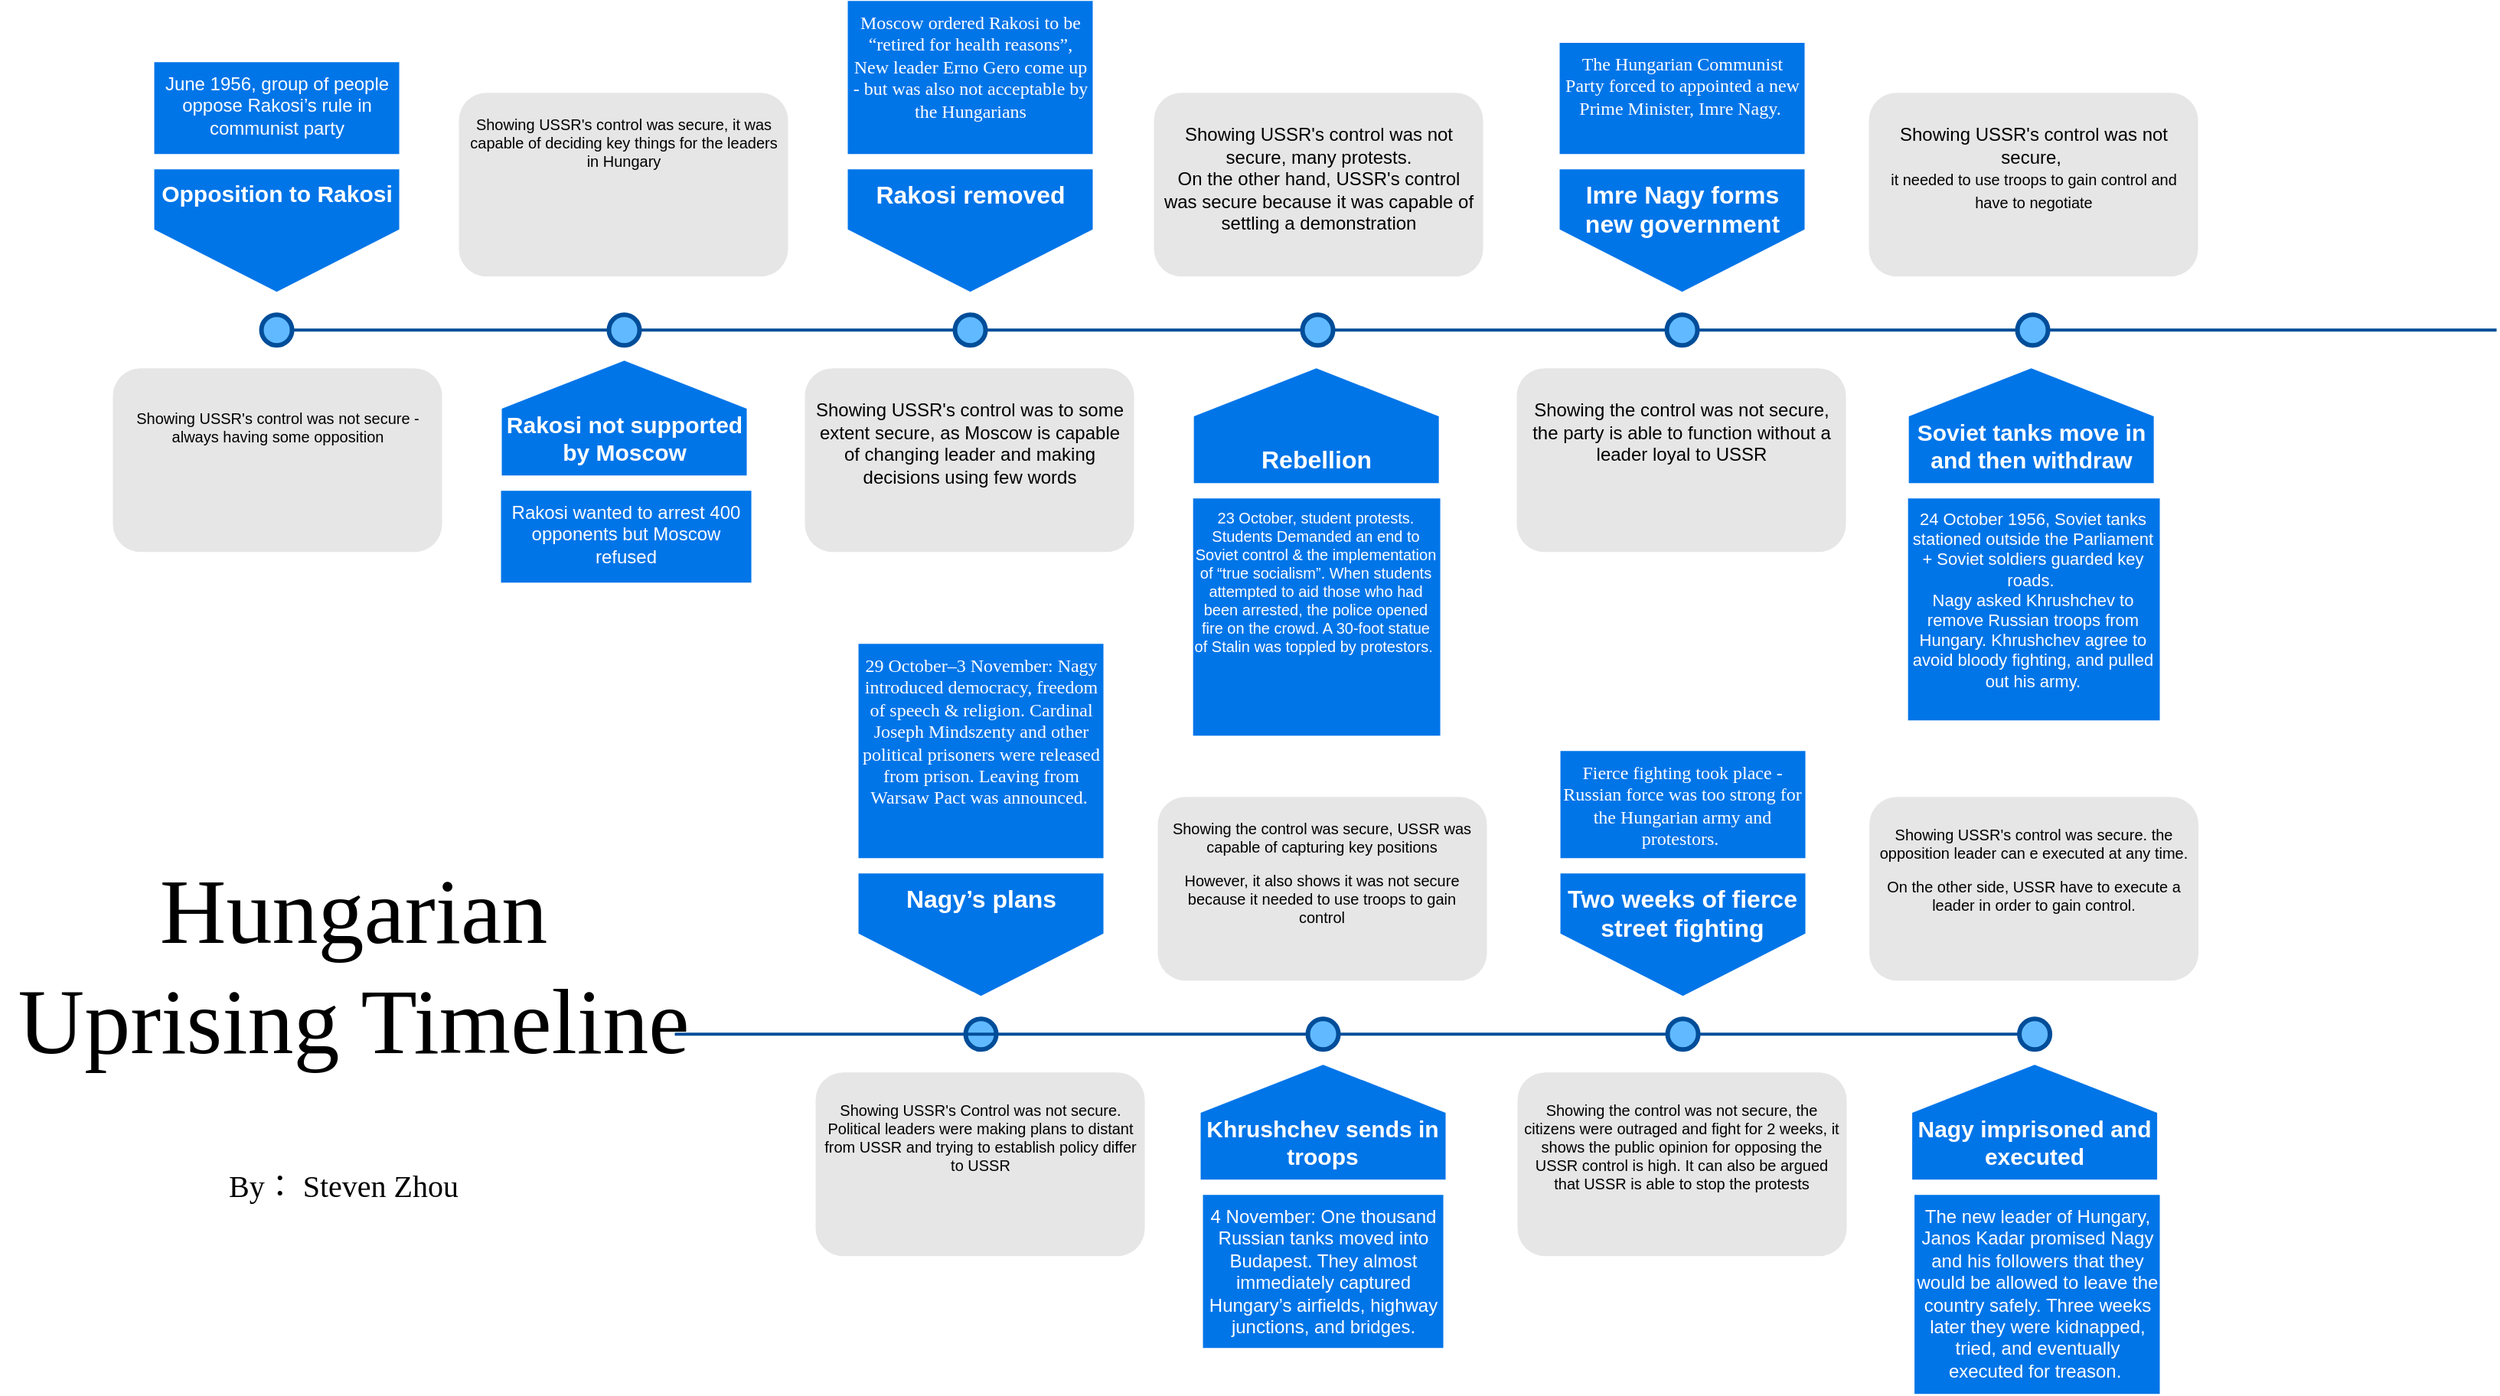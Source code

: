 <mxfile version="12.7.1" type="github">
  <diagram name="Page-1" id="82e54ff1-d628-8f03-85c4-9753963a91cd">
    <mxGraphModel dx="1774" dy="1056" grid="1" gridSize="10" guides="1" tooltips="1" connect="1" arrows="1" fold="1" page="1" pageScale="1" pageWidth="1654" pageHeight="1169" background="#ffffff" math="0" shadow="0">
      <root>
        <mxCell id="0" />
        <mxCell id="1" parent="0" />
        <mxCell id="4ec97bd9e5d20128-1" value="" style="line;strokeWidth=2;html=1;fillColor=none;fontSize=28;fontColor=#004D99;strokeColor=#004D99;" parent="1" vertex="1">
          <mxGeometry x="190" y="342.62" width="1447.77" height="10" as="geometry" />
        </mxCell>
        <mxCell id="4ec97bd9e5d20128-5" value="&lt;font style=&quot;font-size: 15px&quot;&gt;&lt;b&gt;Opposition to Rakosi&lt;/b&gt;&lt;/font&gt;" style="shape=offPageConnector;whiteSpace=wrap;html=1;fillColor=#0075E8;fontSize=15;fontColor=#FFFFFF;size=0.509;verticalAlign=top;strokeColor=none;" parent="1" vertex="1">
          <mxGeometry x="107.77" y="242.62" width="160" height="80" as="geometry" />
        </mxCell>
        <mxCell id="4ec97bd9e5d20128-7" value="&lt;b&gt;Rakosi not supported by Moscow&lt;/b&gt;" style="shape=offPageConnector;whiteSpace=wrap;html=1;fillColor=#0075E8;fontSize=15;fontColor=#FFFFFF;size=0.418;flipV=1;verticalAlign=bottom;strokeColor=none;spacingBottom=4;" parent="1" vertex="1">
          <mxGeometry x="334.77" y="367.62" width="160" height="75" as="geometry" />
        </mxCell>
        <mxCell id="4ec97bd9e5d20128-9" value="" style="ellipse;whiteSpace=wrap;html=1;fillColor=#61BAFF;fontSize=28;fontColor=#004D99;strokeWidth=3;strokeColor=#004D99;" parent="1" vertex="1">
          <mxGeometry x="177.77" y="337.62" width="20" height="20" as="geometry" />
        </mxCell>
        <mxCell id="4ec97bd9e5d20128-10" value="" style="ellipse;whiteSpace=wrap;html=1;fillColor=#61BAFF;fontSize=28;fontColor=#004D99;strokeWidth=3;strokeColor=#004D99;" parent="1" vertex="1">
          <mxGeometry x="404.77" y="337.62" width="20" height="20" as="geometry" />
        </mxCell>
        <mxCell id="4ec97bd9e5d20128-11" value="" style="ellipse;whiteSpace=wrap;html=1;fillColor=#61BAFF;fontSize=28;fontColor=#004D99;strokeWidth=3;strokeColor=#004D99;" parent="1" vertex="1">
          <mxGeometry x="630.77" y="337.62" width="20" height="20" as="geometry" />
        </mxCell>
        <mxCell id="4ec97bd9e5d20128-13" value="" style="ellipse;whiteSpace=wrap;html=1;fillColor=#61BAFF;fontSize=28;fontColor=#004D99;strokeWidth=3;strokeColor=#004D99;" parent="1" vertex="1">
          <mxGeometry x="857.77" y="337.62" width="20" height="20" as="geometry" />
        </mxCell>
        <mxCell id="4ec97bd9e5d20128-14" value="&lt;h1 style=&quot;font-size: 10px&quot;&gt;&lt;span style=&quot;font-weight: normal&quot;&gt;&lt;br&gt;&lt;br&gt;&lt;/span&gt;&lt;/h1&gt;&lt;div&gt;Showing USSR&#39;s control was not secure - always having some opposition&lt;/div&gt;" style="text;html=1;spacing=5;spacingTop=-20;whiteSpace=wrap;overflow=hidden;strokeColor=none;strokeWidth=3;fillColor=#E6E6E6;fontSize=10;fontColor=#000000;align=center;rounded=1;" parent="1" vertex="1">
          <mxGeometry x="80.77" y="372.62" width="215" height="120" as="geometry" />
        </mxCell>
        <mxCell id="4ec97bd9e5d20128-16" value="&lt;h1 style=&quot;font-size: 10px&quot;&gt;&lt;br&gt;&lt;/h1&gt;&lt;div&gt;Showing USSR&#39;s control was secure, it was capable of deciding key things for the leaders in Hungary&lt;/div&gt;" style="text;html=1;spacing=5;spacingTop=-20;whiteSpace=wrap;overflow=hidden;strokeColor=none;strokeWidth=3;fillColor=#E6E6E6;fontSize=10;fontColor=#000000;align=center;rounded=1;" parent="1" vertex="1">
          <mxGeometry x="306.77" y="192.62" width="215" height="120" as="geometry" />
        </mxCell>
        <mxCell id="4ec97bd9e5d20128-17" value="&lt;h1 style=&quot;font-size: 12px&quot;&gt;&lt;span style=&quot;font-weight: 400 ; font-size: 12px&quot;&gt;&lt;br style=&quot;font-size: 12px&quot;&gt;&lt;/span&gt;&lt;/h1&gt;&lt;h1 style=&quot;font-size: 12px&quot;&gt;&lt;span style=&quot;font-weight: 400 ; font-size: 12px&quot;&gt;Showing USSR&#39;s control was to some extent secure, as Moscow is capable of changing leader and making decisions using few words&lt;/span&gt;&lt;br style=&quot;font-size: 12px&quot;&gt;&lt;/h1&gt;" style="text;html=1;spacing=5;spacingTop=-20;whiteSpace=wrap;overflow=hidden;strokeColor=none;strokeWidth=3;fillColor=#E6E6E6;fontSize=12;fontColor=#000000;align=center;rounded=1;" parent="1" vertex="1">
          <mxGeometry x="532.77" y="372.62" width="215" height="120" as="geometry" />
        </mxCell>
        <mxCell id="4ec97bd9e5d20128-18" value="&lt;h1 style=&quot;font-size: 12px&quot;&gt;&lt;br style=&quot;font-size: 12px&quot;&gt;&lt;/h1&gt;&lt;div style=&quot;font-size: 12px&quot;&gt;Showing USSR&#39;s control was not secure, many protests.&lt;/div&gt;&lt;div style=&quot;font-size: 12px&quot;&gt;On the other hand, USSR&#39;s control was secure because it was capable of settling a demonstration&lt;/div&gt;" style="text;html=1;spacing=5;spacingTop=-20;whiteSpace=wrap;overflow=hidden;strokeColor=none;strokeWidth=3;fillColor=#E6E6E6;fontSize=12;fontColor=#000000;align=center;rounded=1;" parent="1" vertex="1">
          <mxGeometry x="760.77" y="192.62" width="215" height="120" as="geometry" />
        </mxCell>
        <mxCell id="olR5RwuTCDaTEog6YX5e-5" value="Hungarian Uprising Timeline" style="text;html=1;strokeColor=none;fillColor=none;align=center;verticalAlign=middle;whiteSpace=wrap;rounded=0;fontSize=60;fontFamily=Georgia;" vertex="1" parent="1">
          <mxGeometry x="7.77" y="752.62" width="460" height="20" as="geometry" />
        </mxCell>
        <mxCell id="olR5RwuTCDaTEog6YX5e-7" value="&lt;font style=&quot;font-size: 20px&quot;&gt;By： Steven Zhou&lt;/font&gt;" style="text;html=1;strokeColor=none;fillColor=none;align=center;verticalAlign=middle;whiteSpace=wrap;rounded=0;fontFamily=Georgia;fontSize=60;" vertex="1" parent="1">
          <mxGeometry x="137.77" y="882.62" width="187" height="20" as="geometry" />
        </mxCell>
        <mxCell id="olR5RwuTCDaTEog6YX5e-14" value="&lt;font style=&quot;font-size: 12px&quot;&gt;June 1956, group of people oppose Rakosi’s rule in communist party&lt;/font&gt;" style="shape=offPageConnector;whiteSpace=wrap;html=1;fillColor=#0075E8;fontSize=12;fontColor=#FFFFFF;size=0;verticalAlign=top;strokeColor=none;" vertex="1" parent="1">
          <mxGeometry x="107.77" y="172.62" width="160" height="60" as="geometry" />
        </mxCell>
        <mxCell id="olR5RwuTCDaTEog6YX5e-16" value="&lt;font style=&quot;font-size: 12px&quot;&gt;Rakosi wanted to arrest 400 opponents but Moscow refused&lt;/font&gt;" style="shape=offPageConnector;whiteSpace=wrap;html=1;fillColor=#0075E8;fontSize=12;fontColor=#FFFFFF;size=0;verticalAlign=top;strokeColor=none;" vertex="1" parent="1">
          <mxGeometry x="334.27" y="452.62" width="163.5" height="60" as="geometry" />
        </mxCell>
        <mxCell id="olR5RwuTCDaTEog6YX5e-20" value="&lt;font style=&quot;font-size: 16px&quot;&gt;&lt;b&gt;Rakosi removed&lt;/b&gt;&lt;/font&gt;" style="shape=offPageConnector;whiteSpace=wrap;html=1;fillColor=#0075E8;fontSize=15;fontColor=#FFFFFF;size=0.509;verticalAlign=top;strokeColor=none;" vertex="1" parent="1">
          <mxGeometry x="560.77" y="242.62" width="160" height="80" as="geometry" />
        </mxCell>
        <mxCell id="olR5RwuTCDaTEog6YX5e-21" value="&lt;font style=&quot;font-size: 12px&quot;&gt;Moscow ordered Rakosi to be “retired for health reasons”, New leader Erno Gero come up - but was also not acceptable by the Hungarians&lt;/font&gt;" style="shape=offPageConnector;whiteSpace=wrap;html=1;fillColor=#0075E8;fontSize=12;fontColor=#FFFFFF;size=0;verticalAlign=top;strokeColor=none;fontFamily=Garamond;" vertex="1" parent="1">
          <mxGeometry x="560.77" y="132.62" width="160" height="100" as="geometry" />
        </mxCell>
        <mxCell id="olR5RwuTCDaTEog6YX5e-22" value="&lt;font style=&quot;font-size: 16px&quot;&gt;&lt;b&gt;Rebellion&lt;/b&gt;&lt;/font&gt;" style="shape=offPageConnector;whiteSpace=wrap;html=1;fillColor=#0075E8;fontSize=15;fontColor=#FFFFFF;size=0.418;flipV=1;verticalAlign=bottom;strokeColor=none;spacingBottom=4;" vertex="1" parent="1">
          <mxGeometry x="786.84" y="372.62" width="160" height="75" as="geometry" />
        </mxCell>
        <mxCell id="olR5RwuTCDaTEog6YX5e-23" value="&lt;span style=&quot;font-size: 10px;&quot;&gt;23 October, student protests. Students Demanded an end to Soviet control &amp;amp; the implementation of “true socialism”. When students attempted to aid those who had been arrested, the police opened fire on the crowd. A 30-foot statue of Stalin was toppled by protestors.&amp;nbsp;&lt;/span&gt;" style="shape=offPageConnector;whiteSpace=wrap;html=1;fillColor=#0075E8;fontSize=10;fontColor=#FFFFFF;size=0;verticalAlign=top;strokeColor=none;fontFamily=Helvetica;" vertex="1" parent="1">
          <mxGeometry x="786.34" y="457.62" width="161.43" height="155" as="geometry" />
        </mxCell>
        <mxCell id="olR5RwuTCDaTEog6YX5e-24" value="" style="ellipse;whiteSpace=wrap;html=1;fillColor=#61BAFF;fontSize=28;fontColor=#004D99;strokeWidth=3;strokeColor=#004D99;" vertex="1" parent="1">
          <mxGeometry x="1095.77" y="337.62" width="20" height="20" as="geometry" />
        </mxCell>
        <mxCell id="olR5RwuTCDaTEog6YX5e-25" value="&lt;h1 style=&quot;font-size: 12px&quot;&gt;&lt;span style=&quot;font-weight: normal&quot;&gt;&lt;br&gt;&lt;/span&gt;&lt;/h1&gt;&lt;h1 style=&quot;font-size: 12px&quot;&gt;&lt;span style=&quot;font-weight: normal&quot;&gt;Showing the control was not secure, the party is able to function without a leader loyal to USSR&lt;/span&gt;&lt;/h1&gt;" style="text;html=1;spacing=5;spacingTop=-20;whiteSpace=wrap;overflow=hidden;strokeColor=none;strokeWidth=3;fillColor=#E6E6E6;fontSize=12;fontColor=#000000;align=center;rounded=1;" vertex="1" parent="1">
          <mxGeometry x="997.77" y="372.62" width="215" height="120" as="geometry" />
        </mxCell>
        <mxCell id="olR5RwuTCDaTEog6YX5e-26" value="&lt;span style=&quot;font-size: 16px&quot;&gt;&lt;b&gt;Imre Nagy forms new government&lt;/b&gt;&lt;/span&gt;" style="shape=offPageConnector;whiteSpace=wrap;html=1;fillColor=#0075E8;fontSize=15;fontColor=#FFFFFF;size=0.509;verticalAlign=top;strokeColor=none;" vertex="1" parent="1">
          <mxGeometry x="1025.77" y="242.62" width="160" height="80" as="geometry" />
        </mxCell>
        <mxCell id="olR5RwuTCDaTEog6YX5e-27" value="&lt;font style=&quot;font-size: 12px&quot;&gt;The Hungarian Communist Party forced to appointed a new Prime Minister, Imre Nagy.&amp;nbsp;&lt;/font&gt;" style="shape=offPageConnector;whiteSpace=wrap;html=1;fillColor=#0075E8;fontSize=12;fontColor=#FFFFFF;size=0;verticalAlign=top;strokeColor=none;fontFamily=Garamond;" vertex="1" parent="1">
          <mxGeometry x="1025.77" y="160" width="160" height="72.62" as="geometry" />
        </mxCell>
        <mxCell id="olR5RwuTCDaTEog6YX5e-32" value="" style="ellipse;whiteSpace=wrap;html=1;fillColor=#61BAFF;fontSize=28;fontColor=#004D99;strokeWidth=3;strokeColor=#004D99;" vertex="1" parent="1">
          <mxGeometry x="1324.77" y="337.62" width="20" height="20" as="geometry" />
        </mxCell>
        <mxCell id="olR5RwuTCDaTEog6YX5e-33" value="&lt;h1 style=&quot;font-size: 12px&quot;&gt;&lt;br style=&quot;font-size: 12px&quot;&gt;&lt;/h1&gt;&lt;div style=&quot;font-size: 12px&quot;&gt;Showing USSR&#39;s control was not secure,&amp;nbsp;&lt;/div&gt;&lt;span style=&quot;font-size: 10px&quot;&gt;it needed to use troops to gain control and have to negotiate&lt;/span&gt;" style="text;html=1;spacing=5;spacingTop=-20;whiteSpace=wrap;overflow=hidden;strokeColor=none;strokeWidth=3;fillColor=#E6E6E6;fontSize=12;fontColor=#000000;align=center;rounded=1;" vertex="1" parent="1">
          <mxGeometry x="1227.77" y="192.62" width="215" height="120" as="geometry" />
        </mxCell>
        <mxCell id="olR5RwuTCDaTEog6YX5e-34" value="&lt;b&gt;&lt;font style=&quot;font-size: 15px&quot;&gt;Soviet tanks move in and then withdraw&lt;/font&gt;&lt;/b&gt;" style="shape=offPageConnector;whiteSpace=wrap;html=1;fillColor=#0075E8;fontSize=15;fontColor=#FFFFFF;size=0.418;flipV=1;verticalAlign=bottom;strokeColor=none;spacingBottom=4;" vertex="1" parent="1">
          <mxGeometry x="1253.84" y="372.62" width="160" height="75" as="geometry" />
        </mxCell>
        <mxCell id="olR5RwuTCDaTEog6YX5e-35" value="&lt;div&gt;&lt;span style=&quot;font-size: 11px&quot;&gt;24 October 1956, Soviet tanks stationed outside the Parliament + Soviet soldiers guarded key roads.&amp;nbsp;&lt;/span&gt;&lt;/div&gt;&lt;div&gt;&lt;span style=&quot;font-size: 11px&quot;&gt;Nagy asked Khrushchev to remove Russian troops from Hungary. Khrushchev agree to avoid bloody fighting, and pulled out his army.&lt;/span&gt;&lt;/div&gt;&lt;div&gt;&lt;br&gt;&lt;/div&gt;" style="shape=offPageConnector;whiteSpace=wrap;html=1;fillColor=#0075E8;fontSize=11;fontColor=#FFFFFF;size=0;verticalAlign=top;strokeColor=none;fontFamily=Helvetica;" vertex="1" parent="1">
          <mxGeometry x="1253.34" y="457.62" width="164.43" height="145" as="geometry" />
        </mxCell>
        <mxCell id="olR5RwuTCDaTEog6YX5e-40" value="" style="ellipse;whiteSpace=wrap;html=1;fillColor=#61BAFF;fontSize=28;fontColor=#004D99;strokeWidth=3;strokeColor=#004D99;" vertex="1" parent="1">
          <mxGeometry x="637.77" y="797.62" width="20" height="20" as="geometry" />
        </mxCell>
        <mxCell id="olR5RwuTCDaTEog6YX5e-41" value="&lt;h1 style=&quot;font-size: 10px&quot;&gt;&lt;br&gt;&lt;/h1&gt;&lt;p style=&quot;font-size: 10px&quot;&gt;Showing USSR&#39;s Control was not secure. Political leaders were making plans to distant from USSR and trying to establish policy differ to USSR&lt;/p&gt;" style="text;html=1;spacing=5;spacingTop=-20;whiteSpace=wrap;overflow=hidden;strokeColor=none;strokeWidth=3;fillColor=#E6E6E6;fontSize=10;fontColor=#000000;align=center;rounded=1;" vertex="1" parent="1">
          <mxGeometry x="539.77" y="832.62" width="215" height="120" as="geometry" />
        </mxCell>
        <mxCell id="olR5RwuTCDaTEog6YX5e-42" value="&lt;span style=&quot;font-size: 16px&quot;&gt;&lt;b&gt;Nagy’s plans&lt;/b&gt;&lt;/span&gt;" style="shape=offPageConnector;whiteSpace=wrap;html=1;fillColor=#0075E8;fontSize=15;fontColor=#FFFFFF;size=0.509;verticalAlign=top;strokeColor=none;" vertex="1" parent="1">
          <mxGeometry x="567.77" y="702.62" width="160" height="80" as="geometry" />
        </mxCell>
        <mxCell id="olR5RwuTCDaTEog6YX5e-43" value="&lt;div&gt;29 October–3 November: Nagy introduced democracy, freedom of speech &amp;amp; religion. Cardinal Joseph Mindszenty and other political prisoners were released from prison. Leaving from Warsaw Pact was announced.&amp;nbsp;&lt;/div&gt;" style="shape=offPageConnector;whiteSpace=wrap;html=1;fillColor=#0075E8;fontSize=12;fontColor=#FFFFFF;size=0;verticalAlign=top;strokeColor=none;fontFamily=Garamond;" vertex="1" parent="1">
          <mxGeometry x="567.77" y="552.62" width="160" height="140" as="geometry" />
        </mxCell>
        <mxCell id="olR5RwuTCDaTEog6YX5e-44" value="" style="line;strokeWidth=2;html=1;fillColor=none;fontSize=28;fontColor=#004D99;strokeColor=#004D99;" vertex="1" parent="1">
          <mxGeometry x="447.77" y="802.62" width="892.23" height="10" as="geometry" />
        </mxCell>
        <mxCell id="olR5RwuTCDaTEog6YX5e-45" value="&lt;b&gt;Khrushchev sends in troops&lt;/b&gt;" style="shape=offPageConnector;whiteSpace=wrap;html=1;fillColor=#0075E8;fontSize=15;fontColor=#FFFFFF;size=0.418;flipV=1;verticalAlign=bottom;strokeColor=none;spacingBottom=4;" vertex="1" parent="1">
          <mxGeometry x="791.27" y="827.62" width="160" height="75" as="geometry" />
        </mxCell>
        <mxCell id="olR5RwuTCDaTEog6YX5e-46" value="" style="ellipse;whiteSpace=wrap;html=1;fillColor=#61BAFF;fontSize=28;fontColor=#004D99;strokeWidth=3;strokeColor=#004D99;" vertex="1" parent="1">
          <mxGeometry x="861.27" y="797.62" width="20" height="20" as="geometry" />
        </mxCell>
        <mxCell id="olR5RwuTCDaTEog6YX5e-47" value="&lt;h1 style=&quot;font-size: 10px&quot;&gt;&lt;span style=&quot;font-weight: normal&quot;&gt;&lt;br&gt;&lt;/span&gt;&lt;/h1&gt;&lt;h1 style=&quot;font-size: 10px&quot;&gt;&lt;span style=&quot;font-weight: normal&quot;&gt;Showing the control was secure, USSR was capable of capturing key positions&lt;/span&gt;&lt;br&gt;&lt;/h1&gt;&lt;p style=&quot;font-size: 10px&quot;&gt;However, it also shows it was not secure because it needed to use troops to gain control&lt;/p&gt;" style="text;html=1;spacing=5;spacingTop=-20;whiteSpace=wrap;overflow=hidden;strokeColor=none;strokeWidth=3;fillColor=#E6E6E6;fontSize=10;fontColor=#000000;align=center;rounded=1;" vertex="1" parent="1">
          <mxGeometry x="763.27" y="652.62" width="215" height="120" as="geometry" />
        </mxCell>
        <mxCell id="olR5RwuTCDaTEog6YX5e-48" value="&lt;font style=&quot;font-size: 12px&quot;&gt;4 November: One thousand Russian tanks moved into Budapest. They almost immediately captured Hungary’s airfields, highway junctions, and bridges.&lt;/font&gt;" style="shape=offPageConnector;whiteSpace=wrap;html=1;fillColor=#0075E8;fontSize=12;fontColor=#FFFFFF;size=0;verticalAlign=top;strokeColor=none;" vertex="1" parent="1">
          <mxGeometry x="792.77" y="912.62" width="157" height="100" as="geometry" />
        </mxCell>
        <mxCell id="olR5RwuTCDaTEog6YX5e-49" value="" style="ellipse;whiteSpace=wrap;html=1;fillColor=#61BAFF;fontSize=28;fontColor=#004D99;strokeWidth=3;strokeColor=#004D99;" vertex="1" parent="1">
          <mxGeometry x="1096.27" y="797.62" width="20" height="20" as="geometry" />
        </mxCell>
        <mxCell id="olR5RwuTCDaTEog6YX5e-50" value="&lt;h1 style=&quot;font-size: 10px&quot;&gt;&lt;br&gt;&lt;/h1&gt;&lt;p style=&quot;font-size: 10px&quot;&gt;Showing the control was not secure, the citizens were outraged and fight for 2 weeks, it shows the public opinion for opposing the USSR control is high.&amp;nbsp;&lt;span&gt;It can also be argued that USSR is able to stop the protests&lt;/span&gt;&lt;/p&gt;" style="text;html=1;spacing=5;spacingTop=-20;whiteSpace=wrap;overflow=hidden;strokeColor=none;strokeWidth=3;fillColor=#E6E6E6;fontSize=10;fontColor=#000000;align=center;rounded=1;" vertex="1" parent="1">
          <mxGeometry x="998.27" y="832.62" width="215" height="120" as="geometry" />
        </mxCell>
        <mxCell id="olR5RwuTCDaTEog6YX5e-51" value="&lt;span style=&quot;font-size: 16px&quot;&gt;&lt;b&gt;Two weeks of fierce street fighting&lt;/b&gt;&lt;/span&gt;" style="shape=offPageConnector;whiteSpace=wrap;html=1;fillColor=#0075E8;fontSize=15;fontColor=#FFFFFF;size=0.509;verticalAlign=top;strokeColor=none;" vertex="1" parent="1">
          <mxGeometry x="1026.27" y="702.62" width="160" height="80" as="geometry" />
        </mxCell>
        <mxCell id="olR5RwuTCDaTEog6YX5e-52" value="&lt;div&gt;Fierce fighting took place - Russian force was too strong for the Hungarian army and protestors.&amp;nbsp;&lt;/div&gt;" style="shape=offPageConnector;whiteSpace=wrap;html=1;fillColor=#0075E8;fontSize=12;fontColor=#FFFFFF;size=0;verticalAlign=top;strokeColor=none;fontFamily=Garamond;" vertex="1" parent="1">
          <mxGeometry x="1026.27" y="622.62" width="160" height="70" as="geometry" />
        </mxCell>
        <mxCell id="olR5RwuTCDaTEog6YX5e-53" value="&lt;b&gt;Nagy imprisoned and executed&lt;/b&gt;" style="shape=offPageConnector;whiteSpace=wrap;html=1;fillColor=#0075E8;fontSize=15;fontColor=#FFFFFF;size=0.418;flipV=1;verticalAlign=bottom;strokeColor=none;spacingBottom=4;" vertex="1" parent="1">
          <mxGeometry x="1256.05" y="827.62" width="160" height="75" as="geometry" />
        </mxCell>
        <mxCell id="olR5RwuTCDaTEog6YX5e-54" value="" style="ellipse;whiteSpace=wrap;html=1;fillColor=#61BAFF;fontSize=28;fontColor=#004D99;strokeWidth=3;strokeColor=#004D99;" vertex="1" parent="1">
          <mxGeometry x="1326.05" y="797.62" width="20" height="20" as="geometry" />
        </mxCell>
        <mxCell id="olR5RwuTCDaTEog6YX5e-55" value="&lt;h1 style=&quot;font-size: 10px&quot;&gt;&lt;br&gt;&lt;/h1&gt;&lt;p style=&quot;font-size: 10px&quot;&gt;Showing USSR&#39;s control was secure. the opposition leader can e executed at any time.&lt;/p&gt;&lt;p style=&quot;font-size: 10px&quot;&gt;On the other side, USSR have to execute a leader in order to gain control.&lt;/p&gt;" style="text;html=1;spacing=5;spacingTop=-20;whiteSpace=wrap;overflow=hidden;strokeColor=none;strokeWidth=3;fillColor=#E6E6E6;fontSize=10;fontColor=#000000;align=center;rounded=1;" vertex="1" parent="1">
          <mxGeometry x="1228.05" y="652.62" width="215" height="120" as="geometry" />
        </mxCell>
        <mxCell id="olR5RwuTCDaTEog6YX5e-56" value="&lt;font style=&quot;font-size: 12px&quot;&gt;The new leader of Hungary, Janos Kadar promised Nagy and his followers that they would be allowed to leave the country safely. Three weeks later they were kidnapped, tried, and eventually executed for treason.&amp;nbsp;&lt;/font&gt;" style="shape=offPageConnector;whiteSpace=wrap;html=1;fillColor=#0075E8;fontSize=12;fontColor=#FFFFFF;size=0;verticalAlign=top;strokeColor=none;" vertex="1" parent="1">
          <mxGeometry x="1257.55" y="912.62" width="160.22" height="130" as="geometry" />
        </mxCell>
      </root>
    </mxGraphModel>
  </diagram>
</mxfile>
